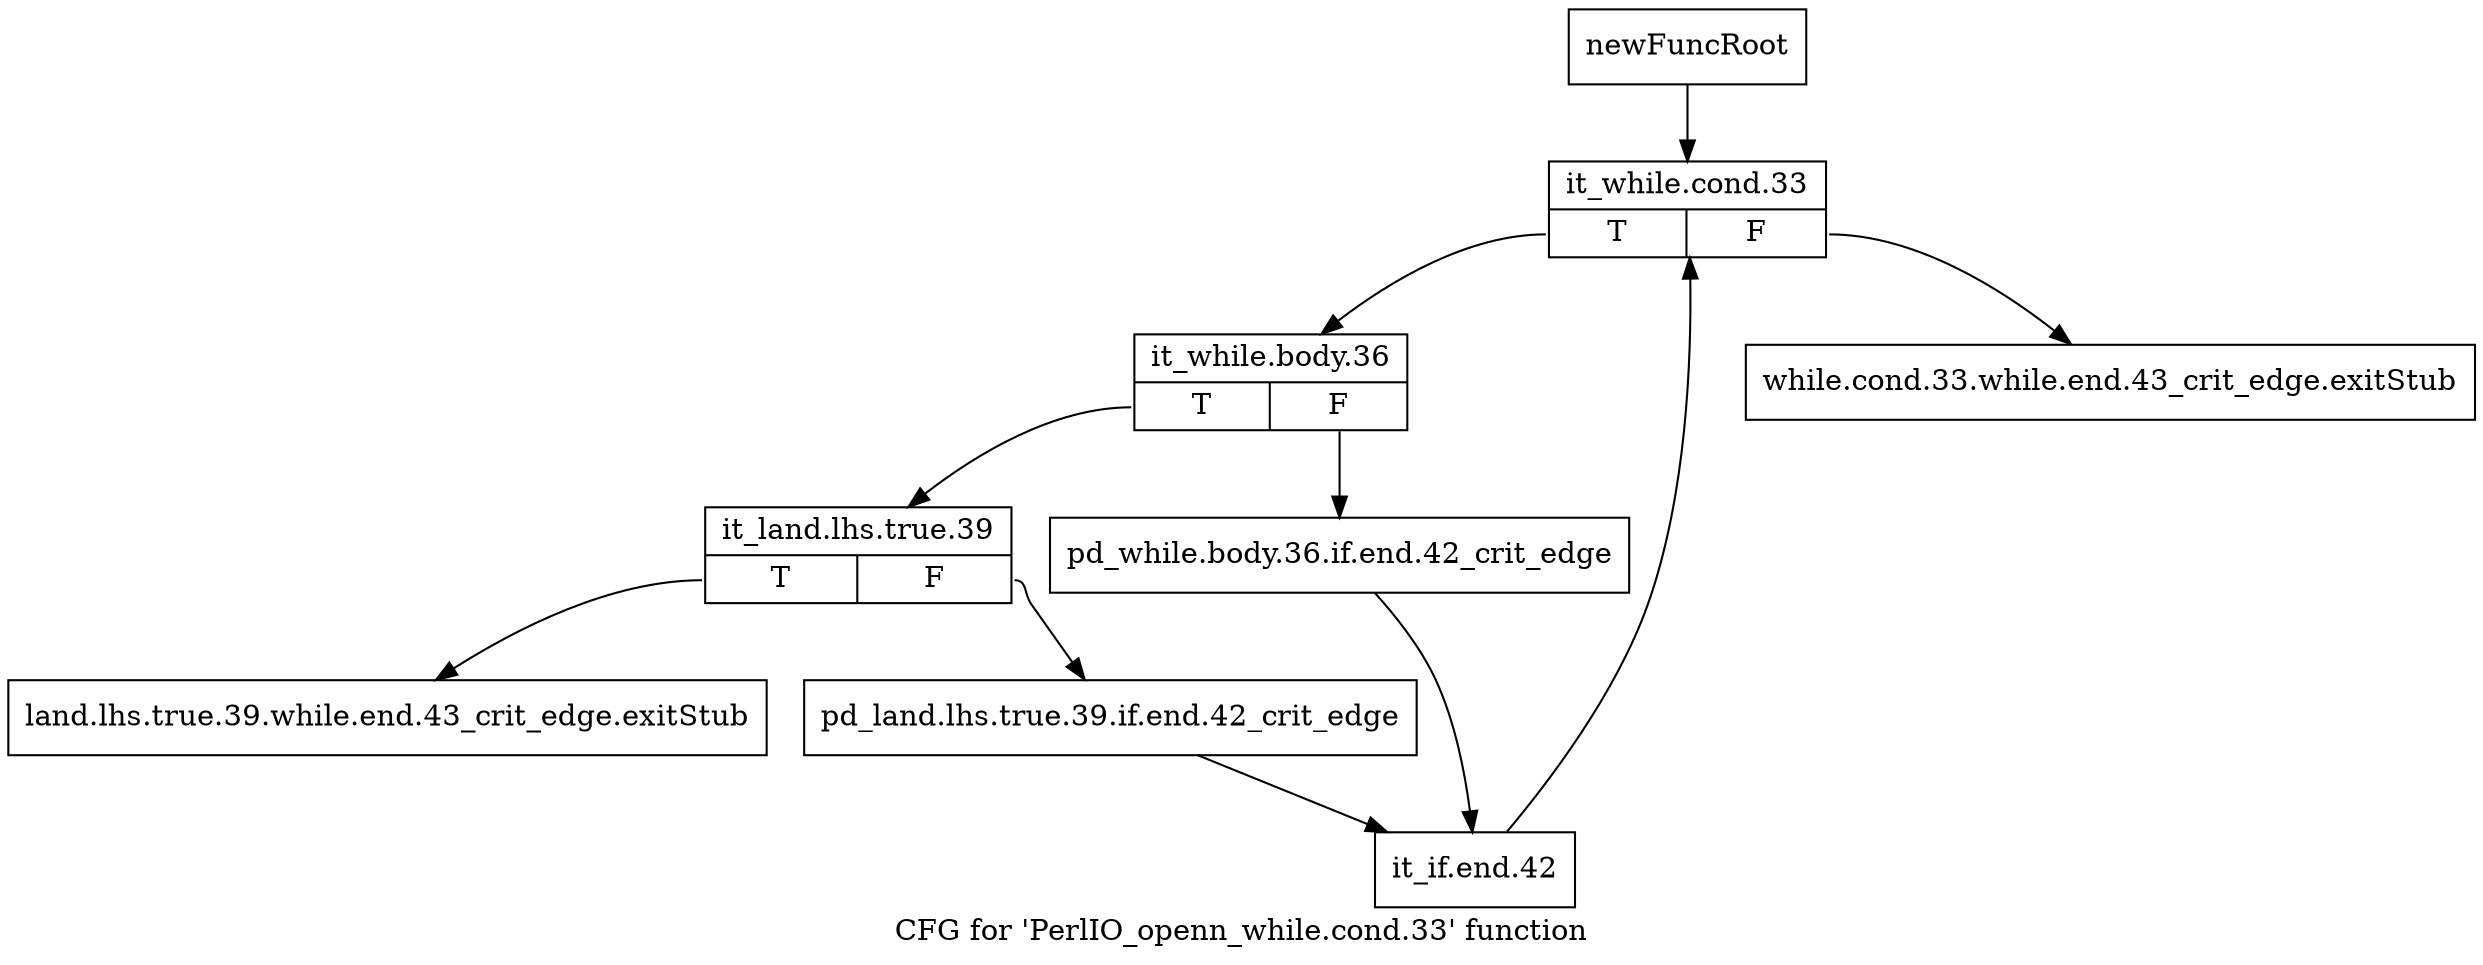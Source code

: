 digraph "CFG for 'PerlIO_openn_while.cond.33' function" {
	label="CFG for 'PerlIO_openn_while.cond.33' function";

	Node0x4d9cee0 [shape=record,label="{newFuncRoot}"];
	Node0x4d9cee0 -> Node0x4d9cfd0;
	Node0x4d9cf30 [shape=record,label="{while.cond.33.while.end.43_crit_edge.exitStub}"];
	Node0x4d9cf80 [shape=record,label="{land.lhs.true.39.while.end.43_crit_edge.exitStub}"];
	Node0x4d9cfd0 [shape=record,label="{it_while.cond.33|{<s0>T|<s1>F}}"];
	Node0x4d9cfd0:s0 -> Node0x4d9d020;
	Node0x4d9cfd0:s1 -> Node0x4d9cf30;
	Node0x4d9d020 [shape=record,label="{it_while.body.36|{<s0>T|<s1>F}}"];
	Node0x4d9d020:s0 -> Node0x4d9d0c0;
	Node0x4d9d020:s1 -> Node0x4d9d070;
	Node0x4d9d070 [shape=record,label="{pd_while.body.36.if.end.42_crit_edge}"];
	Node0x4d9d070 -> Node0x4d9d160;
	Node0x4d9d0c0 [shape=record,label="{it_land.lhs.true.39|{<s0>T|<s1>F}}"];
	Node0x4d9d0c0:s0 -> Node0x4d9cf80;
	Node0x4d9d0c0:s1 -> Node0x4d9d110;
	Node0x4d9d110 [shape=record,label="{pd_land.lhs.true.39.if.end.42_crit_edge}"];
	Node0x4d9d110 -> Node0x4d9d160;
	Node0x4d9d160 [shape=record,label="{it_if.end.42}"];
	Node0x4d9d160 -> Node0x4d9cfd0;
}
